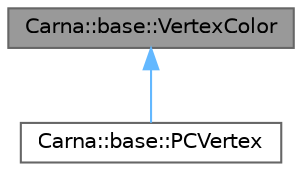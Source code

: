 digraph "Carna::base::VertexColor"
{
 // LATEX_PDF_SIZE
  bgcolor="transparent";
  edge [fontname=Helvetica,fontsize=10,labelfontname=Helvetica,labelfontsize=10];
  node [fontname=Helvetica,fontsize=10,shape=box,height=0.2,width=0.4];
  Node1 [id="Node000001",label="Carna::base::VertexColor",height=0.2,width=0.4,color="gray40", fillcolor="grey60", style="filled", fontcolor="black",tooltip="Defines vertex component for colors. Usage is explained here."];
  Node1 -> Node2 [id="edge1_Node000001_Node000002",dir="back",color="steelblue1",style="solid",tooltip=" "];
  Node2 [id="Node000002",label="Carna::base::PCVertex",height=0.2,width=0.4,color="gray40", fillcolor="white", style="filled",URL="$structCarna_1_1base_1_1PCVertex.html",tooltip="Defines vertex that consists of the two attributes position and color."];
}
